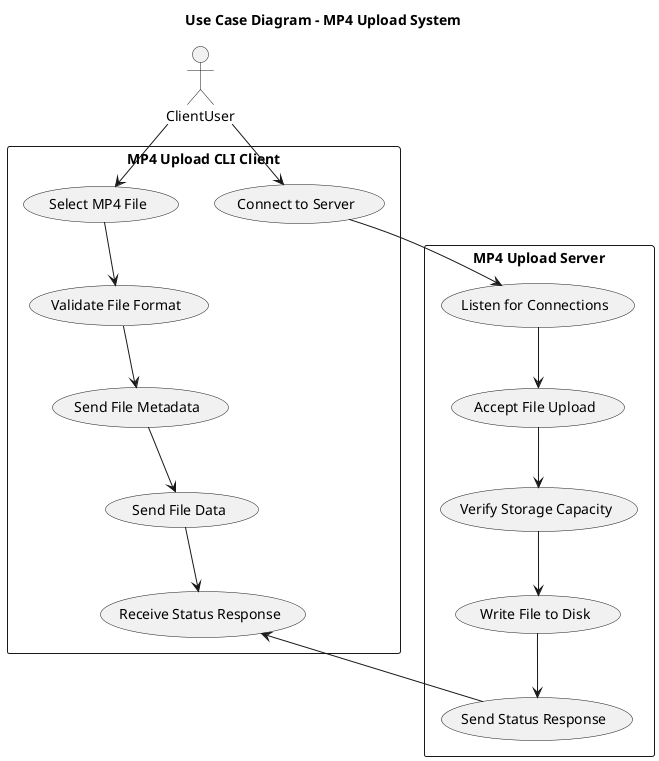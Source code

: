 @startuml
title Use Case Diagram - MP4 Upload System

actor ClientUser as User

rectangle "MP4 Upload CLI Client" {
    (Select MP4 File)
    (Validate File Format)
    (Connect to Server)
    (Send File Metadata)
    (Send File Data)
    (Receive Status Response)
}

rectangle "MP4 Upload Server" {
    (Listen for Connections)
    (Accept File Upload)
    (Verify Storage Capacity)
    (Write File to Disk)
    (Send Status Response)
}

User --> (Select MP4 File)
User --> (Connect to Server)

(Select MP4 File) --> (Validate File Format)
(Validate File Format) --> (Send File Metadata)
(Send File Metadata) --> (Send File Data)
(Send File Data) --> (Receive Status Response)

(Connect to Server) --> (Listen for Connections)
(Listen for Connections) --> (Accept File Upload)
(Accept File Upload) --> (Verify Storage Capacity)
(Verify Storage Capacity) --> (Write File to Disk)
(Write File to Disk) --> (Send Status Response)
(Send Status Response) --> (Receive Status Response)

@enduml
